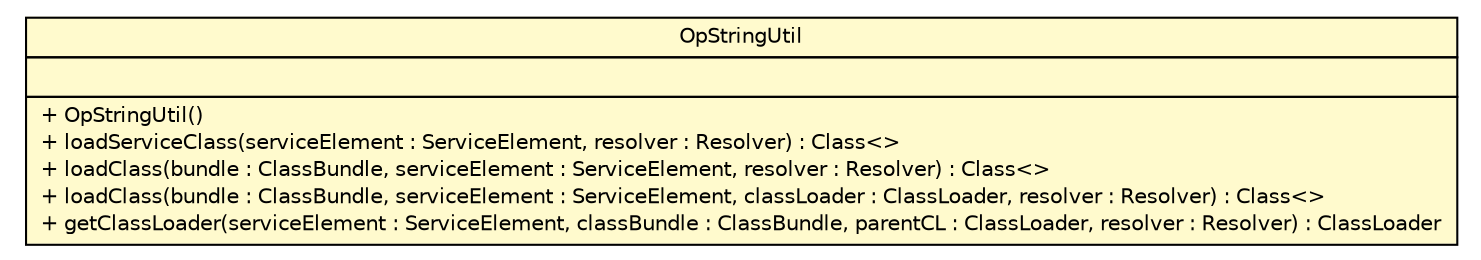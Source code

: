 #!/usr/local/bin/dot
#
# Class diagram 
# Generated by UMLGraph version R5_6 (http://www.umlgraph.org/)
#

digraph G {
	edge [fontname="Helvetica",fontsize=10,labelfontname="Helvetica",labelfontsize=10];
	node [fontname="Helvetica",fontsize=10,shape=plaintext];
	nodesep=0.25;
	ranksep=0.5;
	// sorcer.util.rio.OpStringUtil
	c326286 [label=<<table title="sorcer.util.rio.OpStringUtil" border="0" cellborder="1" cellspacing="0" cellpadding="2" port="p" bgcolor="lemonChiffon" href="./OpStringUtil.html">
		<tr><td><table border="0" cellspacing="0" cellpadding="1">
<tr><td align="center" balign="center"> OpStringUtil </td></tr>
		</table></td></tr>
		<tr><td><table border="0" cellspacing="0" cellpadding="1">
<tr><td align="left" balign="left">  </td></tr>
		</table></td></tr>
		<tr><td><table border="0" cellspacing="0" cellpadding="1">
<tr><td align="left" balign="left"> + OpStringUtil() </td></tr>
<tr><td align="left" balign="left"> + loadServiceClass(serviceElement : ServiceElement, resolver : Resolver) : Class&lt;&gt; </td></tr>
<tr><td align="left" balign="left"> + loadClass(bundle : ClassBundle, serviceElement : ServiceElement, resolver : Resolver) : Class&lt;&gt; </td></tr>
<tr><td align="left" balign="left"> + loadClass(bundle : ClassBundle, serviceElement : ServiceElement, classLoader : ClassLoader, resolver : Resolver) : Class&lt;&gt; </td></tr>
<tr><td align="left" balign="left"> + getClassLoader(serviceElement : ServiceElement, classBundle : ClassBundle, parentCL : ClassLoader, resolver : Resolver) : ClassLoader </td></tr>
		</table></td></tr>
		</table>>, URL="./OpStringUtil.html", fontname="Helvetica", fontcolor="black", fontsize=10.0];
}

